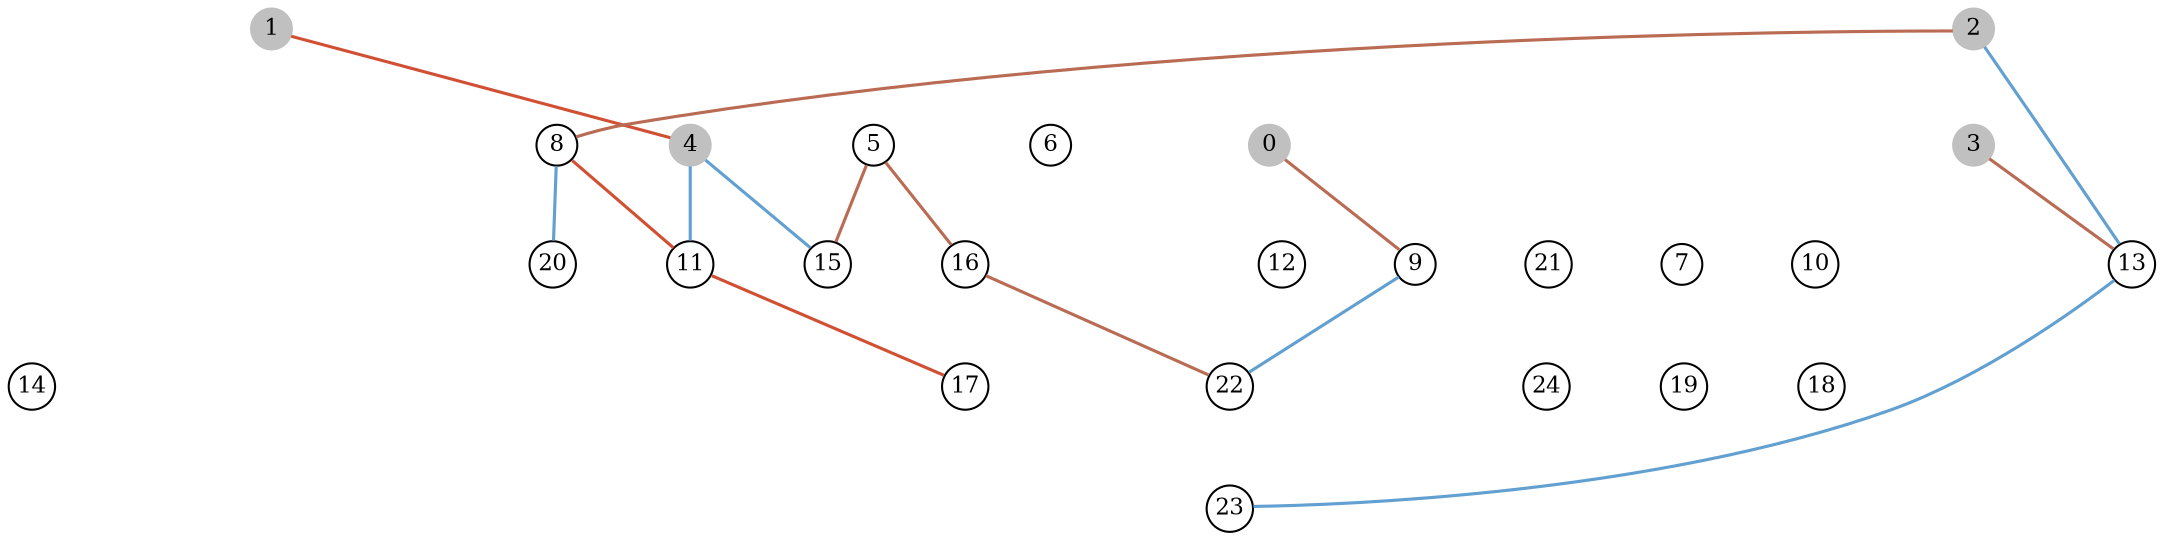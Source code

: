 graph {
node [shape=circle, height=.15, label="", margin=0.02];
splines=true;
                  sep="+25,25";
                  overlap=scalexy;
                  nodesep=0.6;
                  node [fontsize=11];
0 [label="0", style=filled, color=gray]
0 -- 9 [color="#b96c53", penwidth=1.5]
0 -- 17 [color="#b96c53", penwidth=0.0]
1 [label="1", style=filled, color=gray]
1 -- 4 [color="#d15033", penwidth=1.5]
1 -- 14 [color="#61a0d0", penwidth=0.0]
2 [label="2", style=filled, color=gray]
2 -- 3 [color="#bf61bb", penwidth=0.0]
2 -- 8 [color="#b96c53", penwidth=1.5]
2 -- 13 [color="#61a0d0", penwidth=1.5]
3 [label="3", style=filled, color=gray]
3 -- 13 [color="#b96c53", penwidth=1.5]
3 -- 18 [color="#61a0d0", penwidth=0.0]
3 -- 21 [color="#bf61bb", penwidth=0.0]
4 [label="4", style=filled, color=gray]
4 -- 10 [color="#61a0d0", penwidth=0.0]
4 -- 11 [color="#61a0d0", penwidth=1.5]
4 -- 15 [color="#61a0d0", penwidth=1.5]
4 -- 20 [color="#d15033", penwidth=0.0]
5 [label="5"]
5 -- 15 [color="#b96c53", penwidth=1.5]
5 -- 16 [color="#b96c53", penwidth=1.5]
6 [label="6"]
6 -- 7 [color="#b96c53", penwidth=0.0]
6 -- 16 [color="#56b874", penwidth=0.0]
7 [label="7"]
7 -- 18 [color="#56b874", penwidth=0.0]
7 -- 19 [color="#d15033", penwidth=0.0]
8 [label="8"]
8 -- 9 [color="#bf61bb", penwidth=0.0]
8 -- 11 [color="#d15033", penwidth=1.5]
8 -- 14 [color="#56b874", penwidth=0.0]
8 -- 16 [color="#bf61bb", penwidth=0.0]
8 -- 17 [color="#bf61bb", penwidth=0.0]
8 -- 20 [color="#61a0d0", penwidth=1.5]
8 -- 23 [color="#61a0d0", penwidth=0.0]
9 [label="9"]
9 -- 22 [color="#61a0d0", penwidth=1.5]
9 -- 23 [color="#61a0d0", penwidth=0.0]
10 [label="10"]
10 -- 18 [color="#bf61bb", penwidth=0.0]
11 [label="11"]
11 -- 14 [color="#bf61bb", penwidth=0.0]
11 -- 17 [color="#d15033", penwidth=1.5]
12 [label="12"]
12 -- 22 [color="#d15033", penwidth=0.0]
13 [label="13"]
13 -- 23 [color="#61a0d0", penwidth=1.5]
14 [label="14"]
15 [label="15"]
15 -- 17 [color="#61a0d0", penwidth=0.0]
15 -- 23 [color="#61a0d0", penwidth=0.0]
16 [label="16"]
16 -- 17 [color="#61a0d0", penwidth=0.0]
16 -- 22 [color="#b96c53", penwidth=1.5]
17 [label="17"]
18 [label="18"]
19 [label="19"]
20 [label="20"]
21 [label="21"]
21 -- 24 [color="#bf61bb", penwidth=0.0]
22 [label="22"]
22 -- 23 [color="#d15033", penwidth=0.0]
23 [label="23"]
24 [label="24"]
}